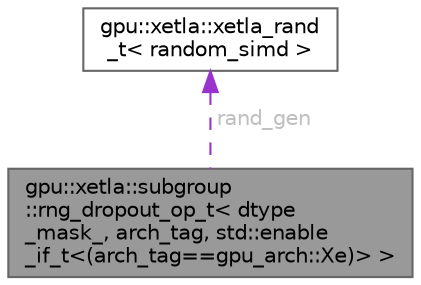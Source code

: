 digraph "gpu::xetla::subgroup::rng_dropout_op_t&lt; dtype_mask_, arch_tag, std::enable_if_t&lt;(arch_tag==gpu_arch::Xe)&gt; &gt;"
{
 // LATEX_PDF_SIZE
  bgcolor="transparent";
  edge [fontname=Helvetica,fontsize=10,labelfontname=Helvetica,labelfontsize=10];
  node [fontname=Helvetica,fontsize=10,shape=box,height=0.2,width=0.4];
  Node1 [id="Node000001",label="gpu::xetla::subgroup\l::rng_dropout_op_t\< dtype\l_mask_, arch_tag, std::enable\l_if_t\<(arch_tag==gpu_arch::Xe)\> \>",height=0.2,width=0.4,color="gray40", fillcolor="grey60", style="filled", fontcolor="black",tooltip="Is the random number generator and dropout op functor, specialized for Xe architecture."];
  Node2 -> Node1 [id="edge1_Node000001_Node000002",dir="back",color="darkorchid3",style="dashed",tooltip=" ",label=" rand_gen",fontcolor="grey" ];
  Node2 [id="Node000002",label="gpu::xetla::xetla_rand\l_t\< random_simd \>",height=0.2,width=0.4,color="gray40", fillcolor="white", style="filled",URL="$structgpu_1_1xetla_1_1xetla__rand__t.html",tooltip=" "];
}
